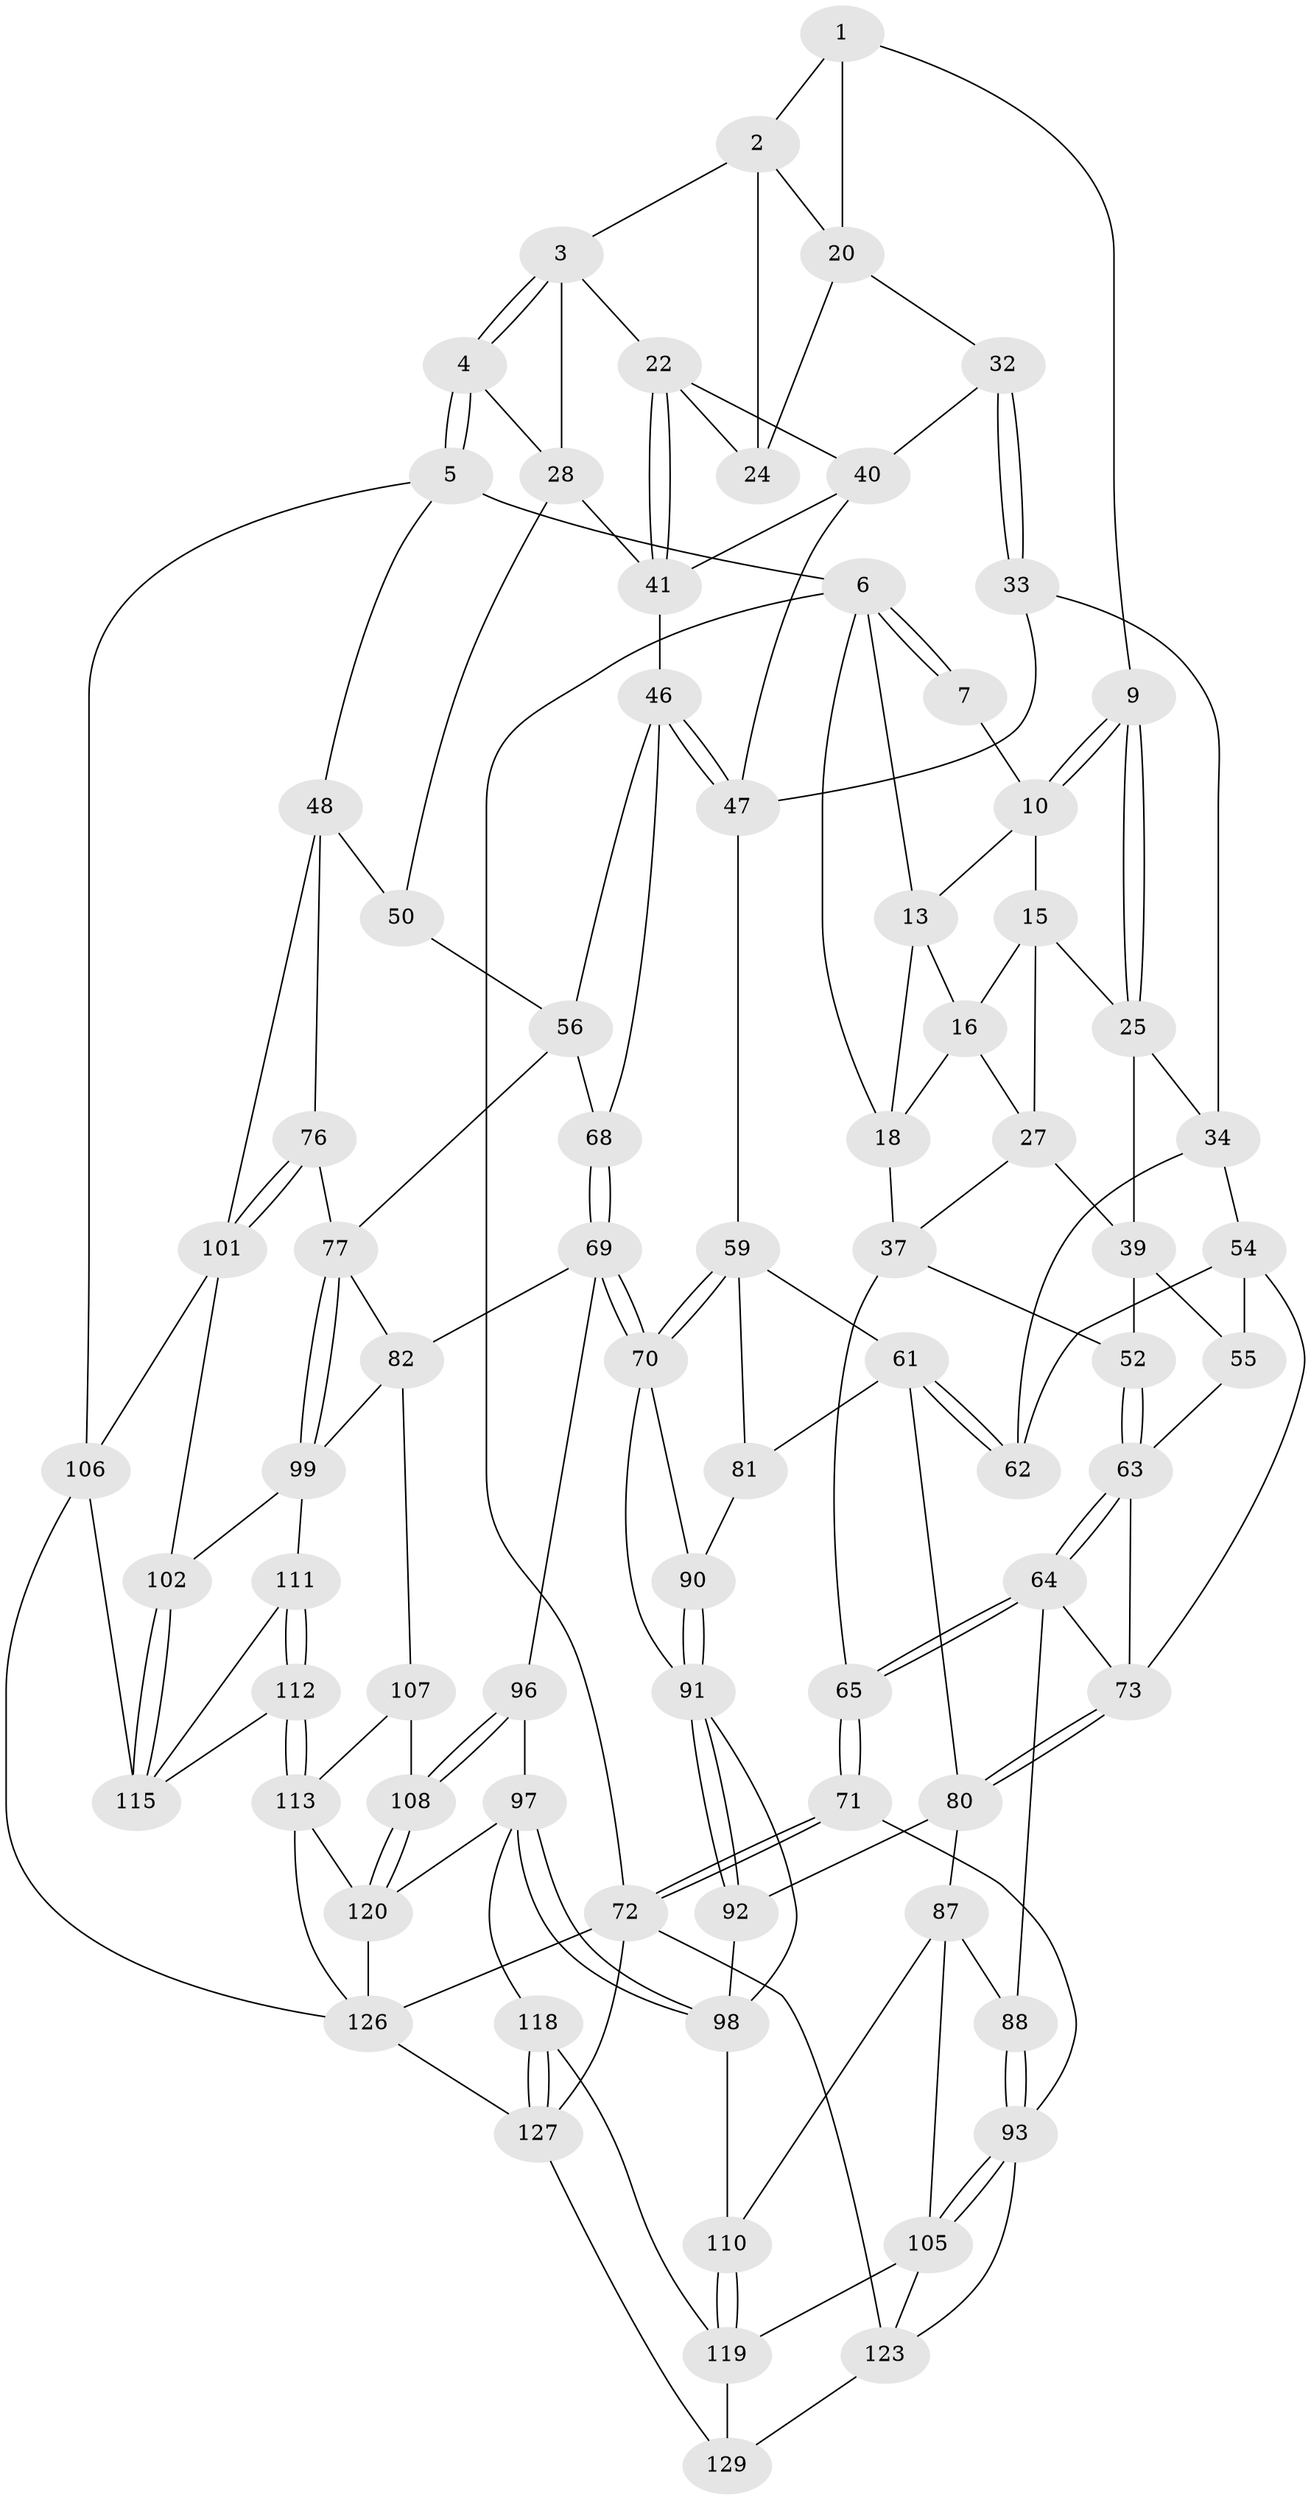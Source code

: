 // Generated by graph-tools (version 1.1) at 2025/52/02/27/25 19:52:36]
// undirected, 79 vertices, 177 edges
graph export_dot {
graph [start="1"]
  node [color=gray90,style=filled];
  1 [pos="+0.29998223599644613+0",super="+8"];
  2 [pos="+0.5172875636202527+0",super="+19"];
  3 [pos="+0.5777441420842975+0",super="+21"];
  4 [pos="+1+0",super="+29"];
  5 [pos="+1+0",super="+45"];
  6 [pos="+0+0",super="+12"];
  7 [pos="+0.16217446828225415+0"];
  9 [pos="+0.24790578418430184+0.16069183331845022"];
  10 [pos="+0.16849004207763066+0.09750475706011413",super="+11"];
  13 [pos="+0.013001346861764638+0.09588739118292681",super="+14"];
  15 [pos="+0.10644970721122944+0.14079822431445277",super="+26"];
  16 [pos="+0.10452089701831019+0.1413128782743879",super="+17"];
  18 [pos="+0.05495636961524916+0.1687598269017578",super="+30"];
  20 [pos="+0.3922164526804658+0.13444934517785856",super="+31"];
  22 [pos="+0.6120375681688496+0.219366464791642",super="+23"];
  24 [pos="+0.5180415980276781+0.17060060755888848"];
  25 [pos="+0.24169461983926652+0.18921253822633619",super="+35"];
  27 [pos="+0.07180999332266348+0.24309002029234061",super="+36"];
  28 [pos="+0.8238557008610174+0.21691372569234119",super="+43"];
  32 [pos="+0.3999328916217652+0.2861369665580208"];
  33 [pos="+0.3722858117519371+0.3117616888583253"];
  34 [pos="+0.345262234214858+0.3206505422849854",super="+53"];
  37 [pos="+0.025057422365366+0.30478162333716613",super="+38"];
  39 [pos="+0.23580800359485307+0.29051002328975856",super="+51"];
  40 [pos="+0.5044348000653264+0.2875807644476751",super="+42"];
  41 [pos="+0.6464233870623227+0.25419014038017534",super="+44"];
  46 [pos="+0.6527809790288945+0.4135939249694716",super="+57"];
  47 [pos="+0.583408488722+0.42168099036764034",super="+58"];
  48 [pos="+1+0.49348318834237404",super="+49"];
  50 [pos="+0.8251284608006036+0.40846355369590354"];
  52 [pos="+0.07803925853332469+0.3715248521768369"];
  54 [pos="+0.22877405274577228+0.43120170975054856",super="+66"];
  55 [pos="+0.1651623454276553+0.4484364893565381"];
  56 [pos="+0.8146421481902336+0.41645585468062407",super="+75"];
  59 [pos="+0.5297649020340833+0.520580590534313",super="+60"];
  61 [pos="+0.37710905401691147+0.5098509913512594",super="+79"];
  62 [pos="+0.35218470374263916+0.48351037328865865"];
  63 [pos="+0.0011537448733398964+0.5482307746904923",super="+67"];
  64 [pos="+0+0.5633218491248271",super="+85"];
  65 [pos="+0+0.6822556284166162"];
  68 [pos="+0.6727024843333027+0.5549902837313923"];
  69 [pos="+0.5950092853378335+0.6133453972960183",super="+84"];
  70 [pos="+0.5527138121322328+0.5762678296247168",super="+89"];
  71 [pos="+0+0.6926096771316796"];
  72 [pos="+0+1",super="+130"];
  73 [pos="+0.2142415522175694+0.5524842617411387",super="+74"];
  76 [pos="+0.90833091766582+0.6316882765752597"];
  77 [pos="+0.8993120638240699+0.634704068864687",super="+78"];
  80 [pos="+0.2529399058783922+0.6077466814398713",super="+86"];
  81 [pos="+0.36771228856412475+0.596552574751032"];
  82 [pos="+0.7371542768586502+0.6948713641285947",super="+83"];
  87 [pos="+0.23872321978084945+0.679569118590914",super="+104"];
  88 [pos="+0.12741761078222946+0.6608724133407029"];
  90 [pos="+0.36790203257937826+0.5975251333883234"];
  91 [pos="+0.31149900847238315+0.6761715622253922",super="+95"];
  92 [pos="+0.26349189516010546+0.6813754066234965"];
  93 [pos="+0+0.739008391952822",super="+94"];
  96 [pos="+0.5526512660362313+0.7003045450901239"];
  97 [pos="+0.45290361647042576+0.8006102402142321",super="+117"];
  98 [pos="+0.42142906306480876+0.7582058185541939",super="+109"];
  99 [pos="+0.8835051299579526+0.7275800078874924",super="+100"];
  101 [pos="+0.9500133611902217+0.7446865411203536",super="+103"];
  102 [pos="+0.9153059019767195+0.7826248680103646"];
  105 [pos="+0.008400299781168602+0.753201687601953",super="+122"];
  106 [pos="+1+0.8910340511725435"];
  107 [pos="+0.6472002642394652+0.849033116306361"];
  108 [pos="+0.592507649528758+0.8501163110174199"];
  110 [pos="+0.25472572486338013+0.823986733322986"];
  111 [pos="+0.8393298554489041+0.8453769294326094"];
  112 [pos="+0.8285698959515988+0.9134339286271639"];
  113 [pos="+0.7743486372543436+0.9942430237744172",super="+114"];
  115 [pos="+0.9110888989460632+0.7971786434458815",super="+116"];
  118 [pos="+0.33715619868998886+0.8859914545016326"];
  119 [pos="+0.2603355258549397+0.8775916322713504",super="+121"];
  120 [pos="+0.4837094884018977+0.8792945820345703",super="+125"];
  123 [pos="+0.09390882362450904+0.9492454817431024",super="+124"];
  126 [pos="+0.4560890050237575+1",super="+131"];
  127 [pos="+0.4248166396693115+1",super="+128"];
  129 [pos="+0.23651614471982046+0.9114968324301971"];
  1 -- 2;
  1 -- 20;
  1 -- 9;
  2 -- 3;
  2 -- 24;
  2 -- 20;
  3 -- 4;
  3 -- 4;
  3 -- 28;
  3 -- 22;
  4 -- 5 [weight=2];
  4 -- 5;
  4 -- 28;
  5 -- 6;
  5 -- 106;
  5 -- 48;
  6 -- 7;
  6 -- 7;
  6 -- 72;
  6 -- 13;
  6 -- 18;
  7 -- 10;
  9 -- 10;
  9 -- 10;
  9 -- 25;
  9 -- 25;
  10 -- 15;
  10 -- 13;
  13 -- 18;
  13 -- 16;
  15 -- 16;
  15 -- 25;
  15 -- 27;
  16 -- 18;
  16 -- 27;
  18 -- 37;
  20 -- 24;
  20 -- 32;
  22 -- 41;
  22 -- 41;
  22 -- 24;
  22 -- 40;
  25 -- 34;
  25 -- 39;
  27 -- 37;
  27 -- 39;
  28 -- 41;
  28 -- 50;
  32 -- 33;
  32 -- 33;
  32 -- 40;
  33 -- 34;
  33 -- 47;
  34 -- 54;
  34 -- 62;
  37 -- 52;
  37 -- 65;
  39 -- 52;
  39 -- 55;
  40 -- 41;
  40 -- 47;
  41 -- 46;
  46 -- 47;
  46 -- 47;
  46 -- 56;
  46 -- 68;
  47 -- 59;
  48 -- 50;
  48 -- 76;
  48 -- 101;
  50 -- 56;
  52 -- 63;
  52 -- 63;
  54 -- 55;
  54 -- 62;
  54 -- 73;
  55 -- 63;
  56 -- 68;
  56 -- 77;
  59 -- 70;
  59 -- 70;
  59 -- 81;
  59 -- 61;
  61 -- 62;
  61 -- 62;
  61 -- 80;
  61 -- 81;
  63 -- 64;
  63 -- 64;
  63 -- 73;
  64 -- 65;
  64 -- 65;
  64 -- 88;
  64 -- 73;
  65 -- 71;
  65 -- 71;
  68 -- 69;
  68 -- 69;
  69 -- 70;
  69 -- 70;
  69 -- 96;
  69 -- 82;
  70 -- 90;
  70 -- 91;
  71 -- 72;
  71 -- 72;
  71 -- 93;
  72 -- 123;
  72 -- 126;
  72 -- 127;
  73 -- 80;
  73 -- 80;
  76 -- 77;
  76 -- 101;
  76 -- 101;
  77 -- 99;
  77 -- 99;
  77 -- 82;
  80 -- 92;
  80 -- 87;
  81 -- 90;
  82 -- 107;
  82 -- 99;
  87 -- 88;
  87 -- 105;
  87 -- 110;
  88 -- 93;
  88 -- 93;
  90 -- 91;
  90 -- 91;
  91 -- 92;
  91 -- 92;
  91 -- 98;
  92 -- 98;
  93 -- 105;
  93 -- 105;
  93 -- 123;
  96 -- 97;
  96 -- 108;
  96 -- 108;
  97 -- 98;
  97 -- 98;
  97 -- 120;
  97 -- 118;
  98 -- 110;
  99 -- 102;
  99 -- 111;
  101 -- 102;
  101 -- 106;
  102 -- 115;
  102 -- 115;
  105 -- 123;
  105 -- 119;
  106 -- 126;
  106 -- 115;
  107 -- 108;
  107 -- 113;
  108 -- 120;
  108 -- 120;
  110 -- 119;
  110 -- 119;
  111 -- 112;
  111 -- 112;
  111 -- 115;
  112 -- 113;
  112 -- 113;
  112 -- 115;
  113 -- 120;
  113 -- 126;
  118 -- 119;
  118 -- 127;
  118 -- 127;
  119 -- 129;
  120 -- 126;
  123 -- 129;
  126 -- 127;
  127 -- 129;
}

